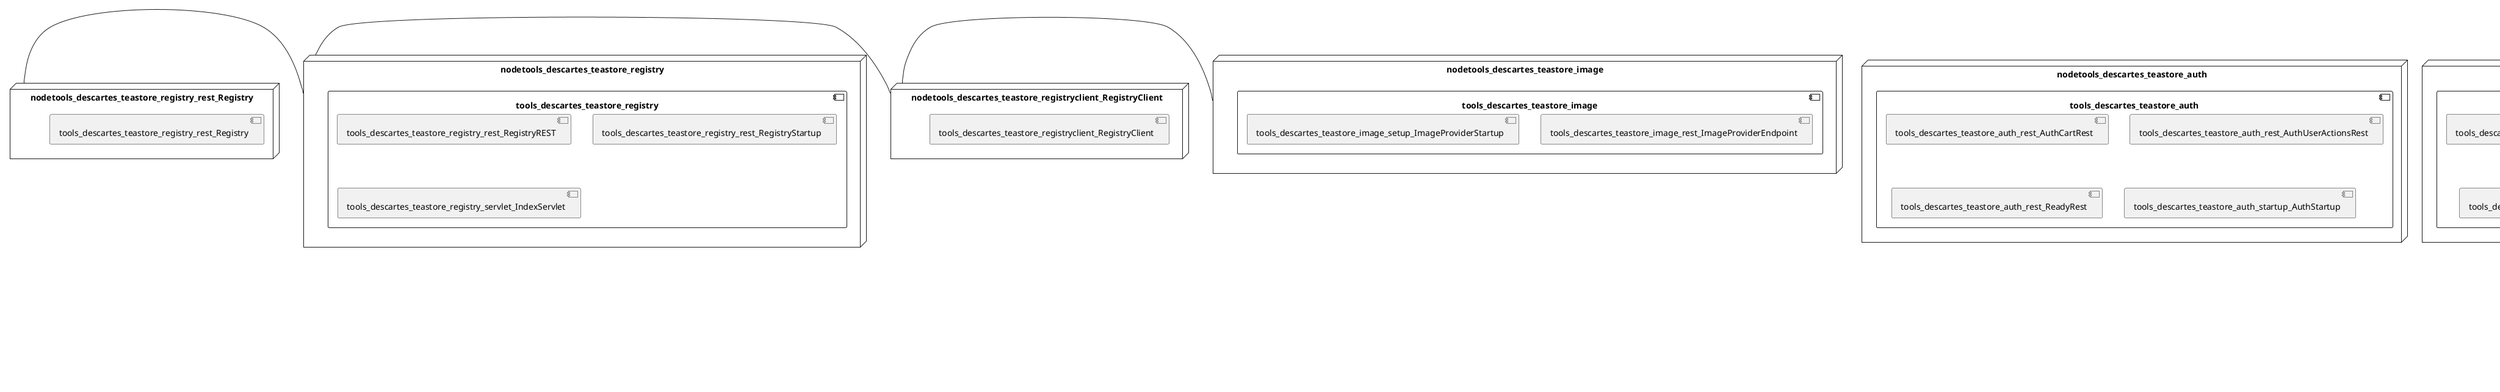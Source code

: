 @startuml
skinparam fixCircleLabelOverlapping true
skinparam componentStyle uml2
node nodetools_descartes_teastore_auth {
component tools_descartes_teastore_auth {
[tools_descartes_teastore_auth_rest_AuthCartRest] [[descartesresearch-teastore-psr.system#_K5entl0KEe-s8LE4cLm41Q]]
[tools_descartes_teastore_auth_rest_AuthUserActionsRest] [[descartesresearch-teastore-psr.system#_K5entl0KEe-s8LE4cLm41Q]]
[tools_descartes_teastore_auth_rest_ReadyRest] [[descartesresearch-teastore-psr.system#_K5entl0KEe-s8LE4cLm41Q]]
[tools_descartes_teastore_auth_startup_AuthStartup] [[descartesresearch-teastore-psr.system#_K5entl0KEe-s8LE4cLm41Q]]
}
}
node nodetools_descartes_teastore_image {
component tools_descartes_teastore_image {
[tools_descartes_teastore_image_rest_ImageProviderEndpoint] [[descartesresearch-teastore-psr.system#_K5entl0KEe-s8LE4cLm41Q]]
[tools_descartes_teastore_image_setup_ImageProviderStartup] [[descartesresearch-teastore-psr.system#_K5entl0KEe-s8LE4cLm41Q]]
}
}
node nodetools_descartes_teastore_kieker_rabbitmq {
component tools_descartes_teastore_kieker_rabbitmq {
[tools_descartes_teastore_kieker_rabbitmq_DisplayLogs] [[descartesresearch-teastore-psr.system#_K5entl0KEe-s8LE4cLm41Q]]
[tools_descartes_teastore_kieker_rabbitmq_IndexServlet] [[descartesresearch-teastore-psr.system#_K5entl0KEe-s8LE4cLm41Q]]
[tools_descartes_teastore_kieker_rabbitmq_Reset] [[descartesresearch-teastore-psr.system#_K5entl0KEe-s8LE4cLm41Q]]
}
}
node nodetools_descartes_teastore_persistence {
component tools_descartes_teastore_persistence {
[tools_descartes_teastore_persistence_rest_CacheManagerEndpoint] [[descartesresearch-teastore-psr.system#_K5entl0KEe-s8LE4cLm41Q]]
[tools_descartes_teastore_persistence_rest_CategoryEndpoint] [[descartesresearch-teastore-psr.system#_K5entl0KEe-s8LE4cLm41Q]]
[tools_descartes_teastore_persistence_rest_DatabaseGenerationEndpoint] [[descartesresearch-teastore-psr.system#_K5entl0KEe-s8LE4cLm41Q]]
[tools_descartes_teastore_persistence_rest_OrderEndpoint] [[descartesresearch-teastore-psr.system#_K5entl0KEe-s8LE4cLm41Q]]
[tools_descartes_teastore_persistence_rest_OrderItemEndpoint] [[descartesresearch-teastore-psr.system#_K5entl0KEe-s8LE4cLm41Q]]
[tools_descartes_teastore_persistence_rest_ProductEndpoint] [[descartesresearch-teastore-psr.system#_K5entl0KEe-s8LE4cLm41Q]]
[tools_descartes_teastore_persistence_rest_UserEndpoint] [[descartesresearch-teastore-psr.system#_K5entl0KEe-s8LE4cLm41Q]]
[tools_descartes_teastore_persistence_servlet_IndexServlet] [[descartesresearch-teastore-psr.system#_K5entl0KEe-s8LE4cLm41Q]]
}
}
node nodetools_descartes_teastore_recommender {
component tools_descartes_teastore_recommender {
[tools_descartes_teastore_recommender_rest_RecommendEndpoint] [[descartesresearch-teastore-psr.system#_K5entl0KEe-s8LE4cLm41Q]]
[tools_descartes_teastore_recommender_rest_RecommendSingleEndpoint] [[descartesresearch-teastore-psr.system#_K5entl0KEe-s8LE4cLm41Q]]
[tools_descartes_teastore_recommender_rest_TrainEndpoint] [[descartesresearch-teastore-psr.system#_K5entl0KEe-s8LE4cLm41Q]]
[tools_descartes_teastore_recommender_servlet_IndexServlet] [[descartesresearch-teastore-psr.system#_K5entl0KEe-s8LE4cLm41Q]]
[tools_descartes_teastore_recommender_servlet_RecommenderStartup] [[descartesresearch-teastore-psr.system#_K5entl0KEe-s8LE4cLm41Q]]
}
}
node nodetools_descartes_teastore_registry {
component tools_descartes_teastore_registry {
[tools_descartes_teastore_registry_rest_RegistryREST] [[descartesresearch-teastore-psr.system#_K5entl0KEe-s8LE4cLm41Q]]
[tools_descartes_teastore_registry_rest_RegistryStartup] [[descartesresearch-teastore-psr.system#_K5entl0KEe-s8LE4cLm41Q]]
[tools_descartes_teastore_registry_servlet_IndexServlet] [[descartesresearch-teastore-psr.system#_K5entl0KEe-s8LE4cLm41Q]]
}
}
node nodetools_descartes_teastore_webui {
component tools_descartes_teastore_webui {
[tools_descartes_teastore_webui_rest_ReadyRest] [[descartesresearch-teastore-psr.system#_K5entl0KEe-s8LE4cLm41Q]]
[tools_descartes_teastore_webui_servlet_AboutUsServlet] [[descartesresearch-teastore-psr.system#_K5entl0KEe-s8LE4cLm41Q]]
[tools_descartes_teastore_webui_servlet_CartActionServlet] [[descartesresearch-teastore-psr.system#_K5entl0KEe-s8LE4cLm41Q]]
[tools_descartes_teastore_webui_servlet_CartServlet] [[descartesresearch-teastore-psr.system#_K5entl0KEe-s8LE4cLm41Q]]
[tools_descartes_teastore_webui_servlet_CategoryServlet] [[descartesresearch-teastore-psr.system#_K5entl0KEe-s8LE4cLm41Q]]
[tools_descartes_teastore_webui_servlet_DataBaseActionServlet] [[descartesresearch-teastore-psr.system#_K5entl0KEe-s8LE4cLm41Q]]
[tools_descartes_teastore_webui_servlet_DataBaseServlet] [[descartesresearch-teastore-psr.system#_K5entl0KEe-s8LE4cLm41Q]]
[tools_descartes_teastore_webui_servlet_ErrorServlet] [[descartesresearch-teastore-psr.system#_K5entl0KEe-s8LE4cLm41Q]]
[tools_descartes_teastore_webui_servlet_IndexServlet] [[descartesresearch-teastore-psr.system#_K5entl0KEe-s8LE4cLm41Q]]
[tools_descartes_teastore_webui_servlet_LoginActionServlet] [[descartesresearch-teastore-psr.system#_K5entl0KEe-s8LE4cLm41Q]]
[tools_descartes_teastore_webui_servlet_LoginServlet] [[descartesresearch-teastore-psr.system#_K5entl0KEe-s8LE4cLm41Q]]
[tools_descartes_teastore_webui_servlet_OrderServlet] [[descartesresearch-teastore-psr.system#_K5entl0KEe-s8LE4cLm41Q]]
[tools_descartes_teastore_webui_servlet_ProductServlet] [[descartesresearch-teastore-psr.system#_K5entl0KEe-s8LE4cLm41Q]]
[tools_descartes_teastore_webui_servlet_ProfileServlet] [[descartesresearch-teastore-psr.system#_K5entl0KEe-s8LE4cLm41Q]]
[tools_descartes_teastore_webui_servlet_StatusServlet] [[descartesresearch-teastore-psr.system#_K5entl0KEe-s8LE4cLm41Q]]
[tools_descartes_teastore_webui_startup_WebuiStartup] [[descartesresearch-teastore-psr.system#_K5entl0KEe-s8LE4cLm41Q]]
}
}
node nodetools_descartes_teastore_recommender_servlet_TrainingSynchronizer {
[tools_descartes_teastore_recommender_servlet_TrainingSynchronizer] [[descartesresearch-teastore-psr.system#_K5entl0KEe-s8LE4cLm41Q]]
}
node nodetools_descartes_teastore_registry_rest_Registry {
[tools_descartes_teastore_registry_rest_Registry] [[descartesresearch-teastore-psr.system#_K5entl0KEe-s8LE4cLm41Q]]
}
node nodetools_descartes_teastore_registryclient_RegistryClient {
[tools_descartes_teastore_registryclient_RegistryClient] [[descartesresearch-teastore-psr.system#_K5entl0KEe-s8LE4cLm41Q]]
}
node nodetools_descartes_teastore_registryclient_loadbalancers_ServiceLoadBalancer {
[tools_descartes_teastore_registryclient_loadbalancers_ServiceLoadBalancer] [[descartesresearch-teastore-psr.system#_K5entl0KEe-s8LE4cLm41Q]]
}
node nodetools_descartes_teastore_registryclient_util_RESTClient {
[tools_descartes_teastore_registryclient_util_RESTClient] [[descartesresearch-teastore-psr.system#_K5entl0KEe-s8LE4cLm41Q]]
}
[nodetools_descartes_teastore_registry_rest_Registry] - [nodetools_descartes_teastore_registry]
[nodetools_descartes_teastore_registryclient_RegistryClient] - [nodetools_descartes_teastore_image]
[nodetools_descartes_teastore_registry] - [nodetools_descartes_teastore_registryclient_RegistryClient]

@enduml
